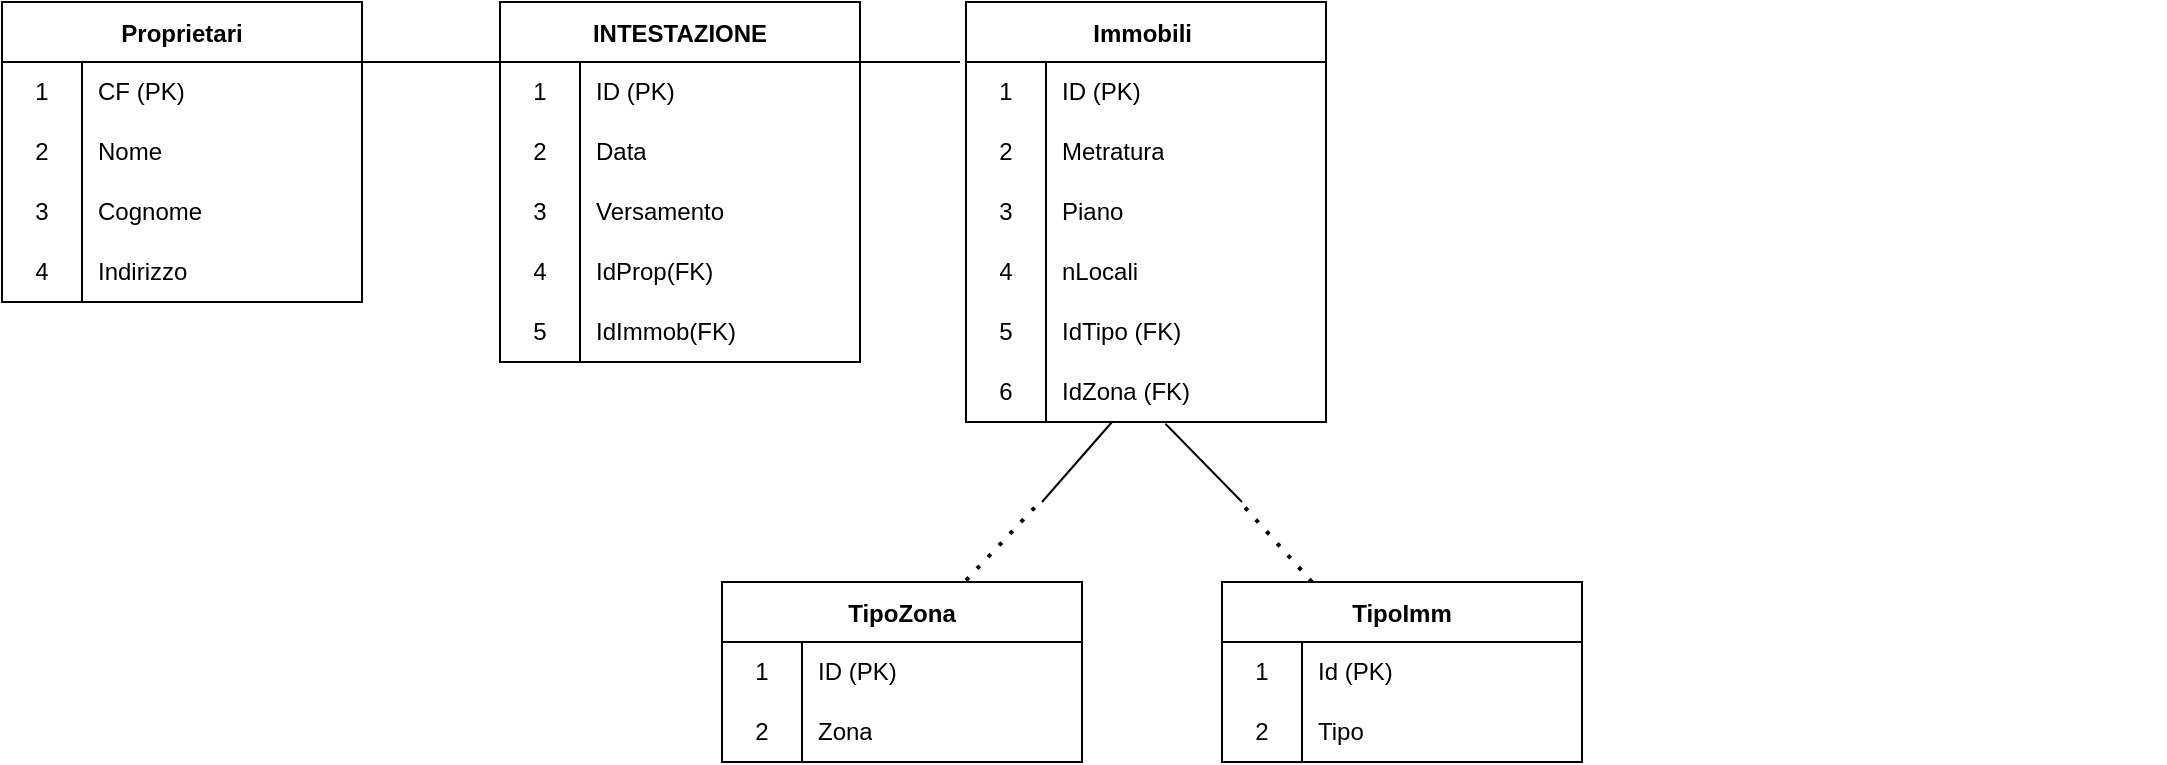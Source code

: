 <mxfile version="16.5.6" type="google"><diagram id="C5RBs43oDa-KdzZeNtuy" name="Page-1"><mxGraphModel dx="1185" dy="635" grid="1" gridSize="10" guides="1" tooltips="1" connect="1" arrows="1" fold="1" page="1" pageScale="1" pageWidth="1169" pageHeight="827" math="0" shadow="0"><root><mxCell id="WIyWlLk6GJQsqaUBKTNV-0"/><mxCell id="WIyWlLk6GJQsqaUBKTNV-1" parent="WIyWlLk6GJQsqaUBKTNV-0"/><mxCell id="nxVVoffDv-ikZ0Cii2Lt-10" value="TipoZona" style="shape=table;startSize=30;container=1;collapsible=0;childLayout=tableLayout;fixedRows=1;rowLines=0;fontStyle=1;" vertex="1" parent="WIyWlLk6GJQsqaUBKTNV-1"><mxGeometry x="391" y="450" width="180" height="90" as="geometry"/></mxCell><mxCell id="nxVVoffDv-ikZ0Cii2Lt-11" value="" style="shape=tableRow;horizontal=0;startSize=0;swimlaneHead=0;swimlaneBody=0;top=0;left=0;bottom=0;right=0;collapsible=0;dropTarget=0;fillColor=none;points=[[0,0.5],[1,0.5]];portConstraint=eastwest;" vertex="1" parent="nxVVoffDv-ikZ0Cii2Lt-10"><mxGeometry y="30" width="180" height="30" as="geometry"/></mxCell><mxCell id="nxVVoffDv-ikZ0Cii2Lt-12" value="1" style="shape=partialRectangle;html=1;whiteSpace=wrap;connectable=0;fillColor=none;top=0;left=0;bottom=0;right=0;overflow=hidden;pointerEvents=1;" vertex="1" parent="nxVVoffDv-ikZ0Cii2Lt-11"><mxGeometry width="40" height="30" as="geometry"><mxRectangle width="40" height="30" as="alternateBounds"/></mxGeometry></mxCell><mxCell id="nxVVoffDv-ikZ0Cii2Lt-13" value="ID (PK)" style="shape=partialRectangle;html=1;whiteSpace=wrap;connectable=0;fillColor=none;top=0;left=0;bottom=0;right=0;align=left;spacingLeft=6;overflow=hidden;" vertex="1" parent="nxVVoffDv-ikZ0Cii2Lt-11"><mxGeometry x="40" width="140" height="30" as="geometry"><mxRectangle width="140" height="30" as="alternateBounds"/></mxGeometry></mxCell><mxCell id="nxVVoffDv-ikZ0Cii2Lt-14" value="" style="shape=tableRow;horizontal=0;startSize=0;swimlaneHead=0;swimlaneBody=0;top=0;left=0;bottom=0;right=0;collapsible=0;dropTarget=0;fillColor=none;points=[[0,0.5],[1,0.5]];portConstraint=eastwest;" vertex="1" parent="nxVVoffDv-ikZ0Cii2Lt-10"><mxGeometry y="60" width="180" height="30" as="geometry"/></mxCell><mxCell id="nxVVoffDv-ikZ0Cii2Lt-15" value="2" style="shape=partialRectangle;html=1;whiteSpace=wrap;connectable=0;fillColor=none;top=0;left=0;bottom=0;right=0;overflow=hidden;" vertex="1" parent="nxVVoffDv-ikZ0Cii2Lt-14"><mxGeometry width="40" height="30" as="geometry"><mxRectangle width="40" height="30" as="alternateBounds"/></mxGeometry></mxCell><mxCell id="nxVVoffDv-ikZ0Cii2Lt-16" value="Zona" style="shape=partialRectangle;html=1;whiteSpace=wrap;connectable=0;fillColor=none;top=0;left=0;bottom=0;right=0;align=left;spacingLeft=6;overflow=hidden;" vertex="1" parent="nxVVoffDv-ikZ0Cii2Lt-14"><mxGeometry x="40" width="140" height="30" as="geometry"><mxRectangle width="140" height="30" as="alternateBounds"/></mxGeometry></mxCell><mxCell id="nxVVoffDv-ikZ0Cii2Lt-20" value="TipoImm" style="shape=table;startSize=30;container=1;collapsible=0;childLayout=tableLayout;fixedRows=1;rowLines=0;fontStyle=1;" vertex="1" parent="WIyWlLk6GJQsqaUBKTNV-1"><mxGeometry x="641" y="450" width="180" height="90" as="geometry"/></mxCell><mxCell id="nxVVoffDv-ikZ0Cii2Lt-21" value="" style="shape=tableRow;horizontal=0;startSize=0;swimlaneHead=0;swimlaneBody=0;top=0;left=0;bottom=0;right=0;collapsible=0;dropTarget=0;fillColor=none;points=[[0,0.5],[1,0.5]];portConstraint=eastwest;" vertex="1" parent="nxVVoffDv-ikZ0Cii2Lt-20"><mxGeometry y="30" width="180" height="30" as="geometry"/></mxCell><mxCell id="nxVVoffDv-ikZ0Cii2Lt-22" value="1" style="shape=partialRectangle;html=1;whiteSpace=wrap;connectable=0;fillColor=none;top=0;left=0;bottom=0;right=0;overflow=hidden;pointerEvents=1;" vertex="1" parent="nxVVoffDv-ikZ0Cii2Lt-21"><mxGeometry width="40" height="30" as="geometry"><mxRectangle width="40" height="30" as="alternateBounds"/></mxGeometry></mxCell><mxCell id="nxVVoffDv-ikZ0Cii2Lt-23" value="Id (PK)" style="shape=partialRectangle;html=1;whiteSpace=wrap;connectable=0;fillColor=none;top=0;left=0;bottom=0;right=0;align=left;spacingLeft=6;overflow=hidden;" vertex="1" parent="nxVVoffDv-ikZ0Cii2Lt-21"><mxGeometry x="40" width="140" height="30" as="geometry"><mxRectangle width="140" height="30" as="alternateBounds"/></mxGeometry></mxCell><mxCell id="nxVVoffDv-ikZ0Cii2Lt-24" value="" style="shape=tableRow;horizontal=0;startSize=0;swimlaneHead=0;swimlaneBody=0;top=0;left=0;bottom=0;right=0;collapsible=0;dropTarget=0;fillColor=none;points=[[0,0.5],[1,0.5]];portConstraint=eastwest;" vertex="1" parent="nxVVoffDv-ikZ0Cii2Lt-20"><mxGeometry y="60" width="180" height="30" as="geometry"/></mxCell><mxCell id="nxVVoffDv-ikZ0Cii2Lt-25" value="2" style="shape=partialRectangle;html=1;whiteSpace=wrap;connectable=0;fillColor=none;top=0;left=0;bottom=0;right=0;overflow=hidden;" vertex="1" parent="nxVVoffDv-ikZ0Cii2Lt-24"><mxGeometry width="40" height="30" as="geometry"><mxRectangle width="40" height="30" as="alternateBounds"/></mxGeometry></mxCell><mxCell id="nxVVoffDv-ikZ0Cii2Lt-26" value="Tipo" style="shape=partialRectangle;html=1;whiteSpace=wrap;connectable=0;fillColor=none;top=0;left=0;bottom=0;right=0;align=left;spacingLeft=6;overflow=hidden;" vertex="1" parent="nxVVoffDv-ikZ0Cii2Lt-24"><mxGeometry x="40" width="140" height="30" as="geometry"><mxRectangle width="140" height="30" as="alternateBounds"/></mxGeometry></mxCell><mxCell id="nxVVoffDv-ikZ0Cii2Lt-30" value="Immobili " style="shape=table;startSize=30;container=1;collapsible=0;childLayout=tableLayout;fixedRows=1;rowLines=0;fontStyle=1;" vertex="1" parent="WIyWlLk6GJQsqaUBKTNV-1"><mxGeometry x="513" y="160" width="180" height="210" as="geometry"/></mxCell><mxCell id="nxVVoffDv-ikZ0Cii2Lt-31" value="" style="shape=tableRow;horizontal=0;startSize=0;swimlaneHead=0;swimlaneBody=0;top=0;left=0;bottom=0;right=0;collapsible=0;dropTarget=0;fillColor=none;points=[[0,0.5],[1,0.5]];portConstraint=eastwest;" vertex="1" parent="nxVVoffDv-ikZ0Cii2Lt-30"><mxGeometry y="30" width="180" height="30" as="geometry"/></mxCell><mxCell id="nxVVoffDv-ikZ0Cii2Lt-32" value="1" style="shape=partialRectangle;html=1;whiteSpace=wrap;connectable=0;fillColor=none;top=0;left=0;bottom=0;right=0;overflow=hidden;pointerEvents=1;" vertex="1" parent="nxVVoffDv-ikZ0Cii2Lt-31"><mxGeometry width="40" height="30" as="geometry"><mxRectangle width="40" height="30" as="alternateBounds"/></mxGeometry></mxCell><mxCell id="nxVVoffDv-ikZ0Cii2Lt-33" value="ID (PK)" style="shape=partialRectangle;html=1;whiteSpace=wrap;connectable=0;fillColor=none;top=0;left=0;bottom=0;right=0;align=left;spacingLeft=6;overflow=hidden;" vertex="1" parent="nxVVoffDv-ikZ0Cii2Lt-31"><mxGeometry x="40" width="140" height="30" as="geometry"><mxRectangle width="140" height="30" as="alternateBounds"/></mxGeometry></mxCell><mxCell id="nxVVoffDv-ikZ0Cii2Lt-34" value="" style="shape=tableRow;horizontal=0;startSize=0;swimlaneHead=0;swimlaneBody=0;top=0;left=0;bottom=0;right=0;collapsible=0;dropTarget=0;fillColor=none;points=[[0,0.5],[1,0.5]];portConstraint=eastwest;" vertex="1" parent="nxVVoffDv-ikZ0Cii2Lt-30"><mxGeometry y="60" width="180" height="30" as="geometry"/></mxCell><mxCell id="nxVVoffDv-ikZ0Cii2Lt-35" value="2" style="shape=partialRectangle;html=1;whiteSpace=wrap;connectable=0;fillColor=none;top=0;left=0;bottom=0;right=0;overflow=hidden;" vertex="1" parent="nxVVoffDv-ikZ0Cii2Lt-34"><mxGeometry width="40" height="30" as="geometry"><mxRectangle width="40" height="30" as="alternateBounds"/></mxGeometry></mxCell><mxCell id="nxVVoffDv-ikZ0Cii2Lt-36" value="Metratura" style="shape=partialRectangle;html=1;whiteSpace=wrap;connectable=0;fillColor=none;top=0;left=0;bottom=0;right=0;align=left;spacingLeft=6;overflow=hidden;" vertex="1" parent="nxVVoffDv-ikZ0Cii2Lt-34"><mxGeometry x="40" width="140" height="30" as="geometry"><mxRectangle width="140" height="30" as="alternateBounds"/></mxGeometry></mxCell><mxCell id="nxVVoffDv-ikZ0Cii2Lt-37" value="" style="shape=tableRow;horizontal=0;startSize=0;swimlaneHead=0;swimlaneBody=0;top=0;left=0;bottom=0;right=0;collapsible=0;dropTarget=0;fillColor=none;points=[[0,0.5],[1,0.5]];portConstraint=eastwest;" vertex="1" parent="nxVVoffDv-ikZ0Cii2Lt-30"><mxGeometry y="90" width="180" height="30" as="geometry"/></mxCell><mxCell id="nxVVoffDv-ikZ0Cii2Lt-38" value="3" style="shape=partialRectangle;html=1;whiteSpace=wrap;connectable=0;fillColor=none;top=0;left=0;bottom=0;right=0;overflow=hidden;" vertex="1" parent="nxVVoffDv-ikZ0Cii2Lt-37"><mxGeometry width="40" height="30" as="geometry"><mxRectangle width="40" height="30" as="alternateBounds"/></mxGeometry></mxCell><mxCell id="nxVVoffDv-ikZ0Cii2Lt-39" value="Piano" style="shape=partialRectangle;html=1;whiteSpace=wrap;connectable=0;fillColor=none;top=0;left=0;bottom=0;right=0;align=left;spacingLeft=6;overflow=hidden;" vertex="1" parent="nxVVoffDv-ikZ0Cii2Lt-37"><mxGeometry x="40" width="140" height="30" as="geometry"><mxRectangle width="140" height="30" as="alternateBounds"/></mxGeometry></mxCell><mxCell id="nxVVoffDv-ikZ0Cii2Lt-63" style="shape=tableRow;horizontal=0;startSize=0;swimlaneHead=0;swimlaneBody=0;top=0;left=0;bottom=0;right=0;collapsible=0;dropTarget=0;fillColor=none;points=[[0,0.5],[1,0.5]];portConstraint=eastwest;" vertex="1" parent="nxVVoffDv-ikZ0Cii2Lt-30"><mxGeometry y="120" width="180" height="30" as="geometry"/></mxCell><mxCell id="nxVVoffDv-ikZ0Cii2Lt-64" style="shape=partialRectangle;html=1;whiteSpace=wrap;connectable=0;fillColor=none;top=0;left=0;bottom=0;right=0;overflow=hidden;" vertex="1" parent="nxVVoffDv-ikZ0Cii2Lt-63"><mxGeometry width="40" height="30" as="geometry"><mxRectangle width="40" height="30" as="alternateBounds"/></mxGeometry></mxCell><mxCell id="nxVVoffDv-ikZ0Cii2Lt-65" style="shape=partialRectangle;html=1;whiteSpace=wrap;connectable=0;fillColor=none;top=0;left=0;bottom=0;right=0;align=left;spacingLeft=6;overflow=hidden;" vertex="1" parent="nxVVoffDv-ikZ0Cii2Lt-63"><mxGeometry x="40" width="140" height="30" as="geometry"><mxRectangle width="140" height="30" as="alternateBounds"/></mxGeometry></mxCell><mxCell id="nxVVoffDv-ikZ0Cii2Lt-66" style="shape=tableRow;horizontal=0;startSize=0;swimlaneHead=0;swimlaneBody=0;top=0;left=0;bottom=0;right=0;collapsible=0;dropTarget=0;fillColor=none;points=[[0,0.5],[1,0.5]];portConstraint=eastwest;" vertex="1" parent="nxVVoffDv-ikZ0Cii2Lt-30"><mxGeometry y="150" width="180" height="30" as="geometry"/></mxCell><mxCell id="nxVVoffDv-ikZ0Cii2Lt-67" value="5" style="shape=partialRectangle;html=1;whiteSpace=wrap;connectable=0;fillColor=none;top=0;left=0;bottom=0;right=0;overflow=hidden;" vertex="1" parent="nxVVoffDv-ikZ0Cii2Lt-66"><mxGeometry width="40" height="30" as="geometry"><mxRectangle width="40" height="30" as="alternateBounds"/></mxGeometry></mxCell><mxCell id="nxVVoffDv-ikZ0Cii2Lt-68" value="IdTipo (FK)" style="shape=partialRectangle;html=1;whiteSpace=wrap;connectable=0;fillColor=none;top=0;left=0;bottom=0;right=0;align=left;spacingLeft=6;overflow=hidden;" vertex="1" parent="nxVVoffDv-ikZ0Cii2Lt-66"><mxGeometry x="40" width="140" height="30" as="geometry"><mxRectangle width="140" height="30" as="alternateBounds"/></mxGeometry></mxCell><mxCell id="nxVVoffDv-ikZ0Cii2Lt-69" style="shape=tableRow;horizontal=0;startSize=0;swimlaneHead=0;swimlaneBody=0;top=0;left=0;bottom=0;right=0;collapsible=0;dropTarget=0;fillColor=none;points=[[0,0.5],[1,0.5]];portConstraint=eastwest;" vertex="1" parent="nxVVoffDv-ikZ0Cii2Lt-30"><mxGeometry y="180" width="180" height="30" as="geometry"/></mxCell><mxCell id="nxVVoffDv-ikZ0Cii2Lt-70" value="6" style="shape=partialRectangle;html=1;whiteSpace=wrap;connectable=0;fillColor=none;top=0;left=0;bottom=0;right=0;overflow=hidden;" vertex="1" parent="nxVVoffDv-ikZ0Cii2Lt-69"><mxGeometry width="40" height="30" as="geometry"><mxRectangle width="40" height="30" as="alternateBounds"/></mxGeometry></mxCell><mxCell id="nxVVoffDv-ikZ0Cii2Lt-71" value="IdZona&amp;nbsp;(FK)" style="shape=partialRectangle;html=1;whiteSpace=wrap;connectable=0;fillColor=none;top=0;left=0;bottom=0;right=0;align=left;spacingLeft=6;overflow=hidden;" vertex="1" parent="nxVVoffDv-ikZ0Cii2Lt-69"><mxGeometry x="40" width="140" height="30" as="geometry"><mxRectangle width="140" height="30" as="alternateBounds"/></mxGeometry></mxCell><mxCell id="nxVVoffDv-ikZ0Cii2Lt-40" value="Proprietari" style="shape=table;startSize=30;container=1;collapsible=0;childLayout=tableLayout;fixedRows=1;rowLines=0;fontStyle=1;" vertex="1" parent="WIyWlLk6GJQsqaUBKTNV-1"><mxGeometry x="31" y="160" width="180" height="150" as="geometry"/></mxCell><mxCell id="nxVVoffDv-ikZ0Cii2Lt-41" value="" style="shape=tableRow;horizontal=0;startSize=0;swimlaneHead=0;swimlaneBody=0;top=0;left=0;bottom=0;right=0;collapsible=0;dropTarget=0;fillColor=none;points=[[0,0.5],[1,0.5]];portConstraint=eastwest;" vertex="1" parent="nxVVoffDv-ikZ0Cii2Lt-40"><mxGeometry y="30" width="180" height="30" as="geometry"/></mxCell><mxCell id="nxVVoffDv-ikZ0Cii2Lt-42" value="1" style="shape=partialRectangle;html=1;whiteSpace=wrap;connectable=0;fillColor=none;top=0;left=0;bottom=0;right=0;overflow=hidden;pointerEvents=1;" vertex="1" parent="nxVVoffDv-ikZ0Cii2Lt-41"><mxGeometry width="40" height="30" as="geometry"><mxRectangle width="40" height="30" as="alternateBounds"/></mxGeometry></mxCell><mxCell id="nxVVoffDv-ikZ0Cii2Lt-43" value="CF (PK)" style="shape=partialRectangle;html=1;whiteSpace=wrap;connectable=0;fillColor=none;top=0;left=0;bottom=0;right=0;align=left;spacingLeft=6;overflow=hidden;" vertex="1" parent="nxVVoffDv-ikZ0Cii2Lt-41"><mxGeometry x="40" width="140" height="30" as="geometry"><mxRectangle width="140" height="30" as="alternateBounds"/></mxGeometry></mxCell><mxCell id="nxVVoffDv-ikZ0Cii2Lt-44" value="" style="shape=tableRow;horizontal=0;startSize=0;swimlaneHead=0;swimlaneBody=0;top=0;left=0;bottom=0;right=0;collapsible=0;dropTarget=0;fillColor=none;points=[[0,0.5],[1,0.5]];portConstraint=eastwest;" vertex="1" parent="nxVVoffDv-ikZ0Cii2Lt-40"><mxGeometry y="60" width="180" height="30" as="geometry"/></mxCell><mxCell id="nxVVoffDv-ikZ0Cii2Lt-45" value="2" style="shape=partialRectangle;html=1;whiteSpace=wrap;connectable=0;fillColor=none;top=0;left=0;bottom=0;right=0;overflow=hidden;" vertex="1" parent="nxVVoffDv-ikZ0Cii2Lt-44"><mxGeometry width="40" height="30" as="geometry"><mxRectangle width="40" height="30" as="alternateBounds"/></mxGeometry></mxCell><mxCell id="nxVVoffDv-ikZ0Cii2Lt-46" value="Nome" style="shape=partialRectangle;html=1;whiteSpace=wrap;connectable=0;fillColor=none;top=0;left=0;bottom=0;right=0;align=left;spacingLeft=6;overflow=hidden;" vertex="1" parent="nxVVoffDv-ikZ0Cii2Lt-44"><mxGeometry x="40" width="140" height="30" as="geometry"><mxRectangle width="140" height="30" as="alternateBounds"/></mxGeometry></mxCell><mxCell id="nxVVoffDv-ikZ0Cii2Lt-47" value="" style="shape=tableRow;horizontal=0;startSize=0;swimlaneHead=0;swimlaneBody=0;top=0;left=0;bottom=0;right=0;collapsible=0;dropTarget=0;fillColor=none;points=[[0,0.5],[1,0.5]];portConstraint=eastwest;" vertex="1" parent="nxVVoffDv-ikZ0Cii2Lt-40"><mxGeometry y="90" width="180" height="30" as="geometry"/></mxCell><mxCell id="nxVVoffDv-ikZ0Cii2Lt-48" value="3" style="shape=partialRectangle;html=1;whiteSpace=wrap;connectable=0;fillColor=none;top=0;left=0;bottom=0;right=0;overflow=hidden;" vertex="1" parent="nxVVoffDv-ikZ0Cii2Lt-47"><mxGeometry width="40" height="30" as="geometry"><mxRectangle width="40" height="30" as="alternateBounds"/></mxGeometry></mxCell><mxCell id="nxVVoffDv-ikZ0Cii2Lt-49" value="Cognome" style="shape=partialRectangle;html=1;whiteSpace=wrap;connectable=0;fillColor=none;top=0;left=0;bottom=0;right=0;align=left;spacingLeft=6;overflow=hidden;" vertex="1" parent="nxVVoffDv-ikZ0Cii2Lt-47"><mxGeometry x="40" width="140" height="30" as="geometry"><mxRectangle width="140" height="30" as="alternateBounds"/></mxGeometry></mxCell><mxCell id="nxVVoffDv-ikZ0Cii2Lt-78" style="shape=tableRow;horizontal=0;startSize=0;swimlaneHead=0;swimlaneBody=0;top=0;left=0;bottom=0;right=0;collapsible=0;dropTarget=0;fillColor=none;points=[[0,0.5],[1,0.5]];portConstraint=eastwest;" vertex="1" parent="nxVVoffDv-ikZ0Cii2Lt-40"><mxGeometry y="120" width="180" height="30" as="geometry"/></mxCell><mxCell id="nxVVoffDv-ikZ0Cii2Lt-79" style="shape=partialRectangle;html=1;whiteSpace=wrap;connectable=0;fillColor=none;top=0;left=0;bottom=0;right=0;overflow=hidden;" vertex="1" parent="nxVVoffDv-ikZ0Cii2Lt-78"><mxGeometry width="40" height="30" as="geometry"><mxRectangle width="40" height="30" as="alternateBounds"/></mxGeometry></mxCell><mxCell id="nxVVoffDv-ikZ0Cii2Lt-80" style="shape=partialRectangle;html=1;whiteSpace=wrap;connectable=0;fillColor=none;top=0;left=0;bottom=0;right=0;align=left;spacingLeft=6;overflow=hidden;" vertex="1" parent="nxVVoffDv-ikZ0Cii2Lt-78"><mxGeometry x="40" width="140" height="30" as="geometry"><mxRectangle width="140" height="30" as="alternateBounds"/></mxGeometry></mxCell><mxCell id="nxVVoffDv-ikZ0Cii2Lt-51" value="4" style="shape=partialRectangle;html=1;whiteSpace=wrap;connectable=0;fillColor=none;top=0;left=0;bottom=0;right=0;overflow=hidden;" vertex="1" parent="WIyWlLk6GJQsqaUBKTNV-1"><mxGeometry x="31" y="280" width="40" height="30" as="geometry"><mxRectangle width="40" height="30" as="alternateBounds"/></mxGeometry></mxCell><mxCell id="nxVVoffDv-ikZ0Cii2Lt-52" value="Indirizzo" style="shape=partialRectangle;html=1;whiteSpace=wrap;connectable=0;fillColor=none;top=0;left=0;bottom=0;right=0;align=left;spacingLeft=6;overflow=hidden;" vertex="1" parent="WIyWlLk6GJQsqaUBKTNV-1"><mxGeometry x="71" y="280" width="140" height="30" as="geometry"><mxRectangle width="140" height="30" as="alternateBounds"/></mxGeometry></mxCell><mxCell id="nxVVoffDv-ikZ0Cii2Lt-53" value="4" style="shape=partialRectangle;html=1;whiteSpace=wrap;connectable=0;fillColor=none;top=0;left=0;bottom=0;right=0;overflow=hidden;" vertex="1" parent="WIyWlLk6GJQsqaUBKTNV-1"><mxGeometry x="513" y="280" width="40" height="30" as="geometry"><mxRectangle width="40" height="30" as="alternateBounds"/></mxGeometry></mxCell><mxCell id="nxVVoffDv-ikZ0Cii2Lt-54" value="nLocali" style="shape=partialRectangle;html=1;whiteSpace=wrap;connectable=0;fillColor=none;top=0;left=0;bottom=0;right=0;align=left;spacingLeft=6;overflow=hidden;" vertex="1" parent="WIyWlLk6GJQsqaUBKTNV-1"><mxGeometry x="553" y="280" width="140" height="30" as="geometry"><mxRectangle width="140" height="30" as="alternateBounds"/></mxGeometry></mxCell><mxCell id="nxVVoffDv-ikZ0Cii2Lt-75" value="" style="shape=tableRow;horizontal=0;startSize=0;swimlaneHead=0;swimlaneBody=0;top=0;left=0;bottom=0;right=0;collapsible=0;dropTarget=0;fillColor=none;points=[[0,0.5],[1,0.5]];portConstraint=eastwest;" vertex="1" parent="WIyWlLk6GJQsqaUBKTNV-1"><mxGeometry x="932" y="190" width="180" height="30" as="geometry"/></mxCell><mxCell id="nxVVoffDv-ikZ0Cii2Lt-81" value="INTESTAZIONE" style="shape=table;startSize=30;container=1;collapsible=0;childLayout=tableLayout;fixedRows=1;rowLines=0;fontStyle=1;" vertex="1" parent="WIyWlLk6GJQsqaUBKTNV-1"><mxGeometry x="280" y="160" width="180" height="180" as="geometry"/></mxCell><mxCell id="nxVVoffDv-ikZ0Cii2Lt-82" value="" style="shape=tableRow;horizontal=0;startSize=0;swimlaneHead=0;swimlaneBody=0;top=0;left=0;bottom=0;right=0;collapsible=0;dropTarget=0;fillColor=none;points=[[0,0.5],[1,0.5]];portConstraint=eastwest;" vertex="1" parent="nxVVoffDv-ikZ0Cii2Lt-81"><mxGeometry y="30" width="180" height="30" as="geometry"/></mxCell><mxCell id="nxVVoffDv-ikZ0Cii2Lt-83" value="1" style="shape=partialRectangle;html=1;whiteSpace=wrap;connectable=0;fillColor=none;top=0;left=0;bottom=0;right=0;overflow=hidden;pointerEvents=1;" vertex="1" parent="nxVVoffDv-ikZ0Cii2Lt-82"><mxGeometry width="40" height="30" as="geometry"><mxRectangle width="40" height="30" as="alternateBounds"/></mxGeometry></mxCell><mxCell id="nxVVoffDv-ikZ0Cii2Lt-84" value="ID (PK)" style="shape=partialRectangle;html=1;whiteSpace=wrap;connectable=0;fillColor=none;top=0;left=0;bottom=0;right=0;align=left;spacingLeft=6;overflow=hidden;" vertex="1" parent="nxVVoffDv-ikZ0Cii2Lt-82"><mxGeometry x="40" width="140" height="30" as="geometry"><mxRectangle width="140" height="30" as="alternateBounds"/></mxGeometry></mxCell><mxCell id="nxVVoffDv-ikZ0Cii2Lt-85" value="" style="shape=tableRow;horizontal=0;startSize=0;swimlaneHead=0;swimlaneBody=0;top=0;left=0;bottom=0;right=0;collapsible=0;dropTarget=0;fillColor=none;points=[[0,0.5],[1,0.5]];portConstraint=eastwest;" vertex="1" parent="nxVVoffDv-ikZ0Cii2Lt-81"><mxGeometry y="60" width="180" height="30" as="geometry"/></mxCell><mxCell id="nxVVoffDv-ikZ0Cii2Lt-86" value="2" style="shape=partialRectangle;html=1;whiteSpace=wrap;connectable=0;fillColor=none;top=0;left=0;bottom=0;right=0;overflow=hidden;" vertex="1" parent="nxVVoffDv-ikZ0Cii2Lt-85"><mxGeometry width="40" height="30" as="geometry"><mxRectangle width="40" height="30" as="alternateBounds"/></mxGeometry></mxCell><mxCell id="nxVVoffDv-ikZ0Cii2Lt-87" value="Data" style="shape=partialRectangle;html=1;whiteSpace=wrap;connectable=0;fillColor=none;top=0;left=0;bottom=0;right=0;align=left;spacingLeft=6;overflow=hidden;" vertex="1" parent="nxVVoffDv-ikZ0Cii2Lt-85"><mxGeometry x="40" width="140" height="30" as="geometry"><mxRectangle width="140" height="30" as="alternateBounds"/></mxGeometry></mxCell><mxCell id="nxVVoffDv-ikZ0Cii2Lt-121" style="shape=tableRow;horizontal=0;startSize=0;swimlaneHead=0;swimlaneBody=0;top=0;left=0;bottom=0;right=0;collapsible=0;dropTarget=0;fillColor=none;points=[[0,0.5],[1,0.5]];portConstraint=eastwest;" vertex="1" parent="nxVVoffDv-ikZ0Cii2Lt-81"><mxGeometry y="90" width="180" height="30" as="geometry"/></mxCell><mxCell id="nxVVoffDv-ikZ0Cii2Lt-122" value="3" style="shape=partialRectangle;html=1;whiteSpace=wrap;connectable=0;fillColor=none;top=0;left=0;bottom=0;right=0;overflow=hidden;" vertex="1" parent="nxVVoffDv-ikZ0Cii2Lt-121"><mxGeometry width="40" height="30" as="geometry"><mxRectangle width="40" height="30" as="alternateBounds"/></mxGeometry></mxCell><mxCell id="nxVVoffDv-ikZ0Cii2Lt-123" value="Versamento" style="shape=partialRectangle;html=1;whiteSpace=wrap;connectable=0;fillColor=none;top=0;left=0;bottom=0;right=0;align=left;spacingLeft=6;overflow=hidden;" vertex="1" parent="nxVVoffDv-ikZ0Cii2Lt-121"><mxGeometry x="40" width="140" height="30" as="geometry"><mxRectangle width="140" height="30" as="alternateBounds"/></mxGeometry></mxCell><mxCell id="nxVVoffDv-ikZ0Cii2Lt-112" style="shape=tableRow;horizontal=0;startSize=0;swimlaneHead=0;swimlaneBody=0;top=0;left=0;bottom=0;right=0;collapsible=0;dropTarget=0;fillColor=none;points=[[0,0.5],[1,0.5]];portConstraint=eastwest;" vertex="1" parent="nxVVoffDv-ikZ0Cii2Lt-81"><mxGeometry y="120" width="180" height="30" as="geometry"/></mxCell><mxCell id="nxVVoffDv-ikZ0Cii2Lt-113" value="4" style="shape=partialRectangle;html=1;whiteSpace=wrap;connectable=0;fillColor=none;top=0;left=0;bottom=0;right=0;overflow=hidden;" vertex="1" parent="nxVVoffDv-ikZ0Cii2Lt-112"><mxGeometry width="40" height="30" as="geometry"><mxRectangle width="40" height="30" as="alternateBounds"/></mxGeometry></mxCell><mxCell id="nxVVoffDv-ikZ0Cii2Lt-114" value="IdProp(FK)" style="shape=partialRectangle;html=1;whiteSpace=wrap;connectable=0;fillColor=none;top=0;left=0;bottom=0;right=0;align=left;spacingLeft=6;overflow=hidden;" vertex="1" parent="nxVVoffDv-ikZ0Cii2Lt-112"><mxGeometry x="40" width="140" height="30" as="geometry"><mxRectangle width="140" height="30" as="alternateBounds"/></mxGeometry></mxCell><mxCell id="nxVVoffDv-ikZ0Cii2Lt-115" style="shape=tableRow;horizontal=0;startSize=0;swimlaneHead=0;swimlaneBody=0;top=0;left=0;bottom=0;right=0;collapsible=0;dropTarget=0;fillColor=none;points=[[0,0.5],[1,0.5]];portConstraint=eastwest;" vertex="1" parent="nxVVoffDv-ikZ0Cii2Lt-81"><mxGeometry y="150" width="180" height="30" as="geometry"/></mxCell><mxCell id="nxVVoffDv-ikZ0Cii2Lt-116" value="5" style="shape=partialRectangle;html=1;whiteSpace=wrap;connectable=0;fillColor=none;top=0;left=0;bottom=0;right=0;overflow=hidden;" vertex="1" parent="nxVVoffDv-ikZ0Cii2Lt-115"><mxGeometry width="40" height="30" as="geometry"><mxRectangle width="40" height="30" as="alternateBounds"/></mxGeometry></mxCell><mxCell id="nxVVoffDv-ikZ0Cii2Lt-117" value="IdImmob(FK)" style="shape=partialRectangle;html=1;whiteSpace=wrap;connectable=0;fillColor=none;top=0;left=0;bottom=0;right=0;align=left;spacingLeft=6;overflow=hidden;" vertex="1" parent="nxVVoffDv-ikZ0Cii2Lt-115"><mxGeometry x="40" width="140" height="30" as="geometry"><mxRectangle width="140" height="30" as="alternateBounds"/></mxGeometry></mxCell><mxCell id="nxVVoffDv-ikZ0Cii2Lt-99" value="" style="endArrow=none;html=1;rounded=0;" edge="1" parent="WIyWlLk6GJQsqaUBKTNV-1"><mxGeometry width="50" height="50" relative="1" as="geometry"><mxPoint x="551" y="410" as="sourcePoint"/><mxPoint x="586" y="370" as="targetPoint"/></mxGeometry></mxCell><mxCell id="nxVVoffDv-ikZ0Cii2Lt-100" value="" style="endArrow=none;dashed=1;html=1;dashPattern=1 3;strokeWidth=2;rounded=0;exitX=0.678;exitY=-0.009;exitDx=0;exitDy=0;exitPerimeter=0;" edge="1" parent="WIyWlLk6GJQsqaUBKTNV-1" source="nxVVoffDv-ikZ0Cii2Lt-10"><mxGeometry width="50" height="50" relative="1" as="geometry"><mxPoint x="519" y="451" as="sourcePoint"/><mxPoint x="549" y="411" as="targetPoint"/></mxGeometry></mxCell><mxCell id="nxVVoffDv-ikZ0Cii2Lt-101" value="" style="endArrow=none;html=1;rounded=0;entryX=0.554;entryY=1.028;entryDx=0;entryDy=0;entryPerimeter=0;" edge="1" parent="WIyWlLk6GJQsqaUBKTNV-1" target="nxVVoffDv-ikZ0Cii2Lt-69"><mxGeometry width="50" height="50" relative="1" as="geometry"><mxPoint x="651" y="410" as="sourcePoint"/><mxPoint x="596" y="380" as="targetPoint"/></mxGeometry></mxCell><mxCell id="nxVVoffDv-ikZ0Cii2Lt-102" value="" style="endArrow=none;dashed=1;html=1;dashPattern=1 3;strokeWidth=2;rounded=0;exitX=0.25;exitY=0;exitDx=0;exitDy=0;" edge="1" parent="WIyWlLk6GJQsqaUBKTNV-1" source="nxVVoffDv-ikZ0Cii2Lt-20"><mxGeometry width="50" height="50" relative="1" as="geometry"><mxPoint x="600.0" y="459.19" as="sourcePoint"/><mxPoint x="650" y="410" as="targetPoint"/></mxGeometry></mxCell><mxCell id="nxVVoffDv-ikZ0Cii2Lt-127" value="" style="endArrow=none;html=1;rounded=0;" edge="1" parent="WIyWlLk6GJQsqaUBKTNV-1"><mxGeometry width="50" height="50" relative="1" as="geometry"><mxPoint x="210" y="190" as="sourcePoint"/><mxPoint x="280" y="190" as="targetPoint"/></mxGeometry></mxCell><mxCell id="nxVVoffDv-ikZ0Cii2Lt-129" value="" style="endArrow=none;html=1;rounded=0;" edge="1" parent="WIyWlLk6GJQsqaUBKTNV-1"><mxGeometry width="50" height="50" relative="1" as="geometry"><mxPoint x="460" y="190" as="sourcePoint"/><mxPoint x="510" y="190" as="targetPoint"/></mxGeometry></mxCell></root></mxGraphModel></diagram></mxfile>
